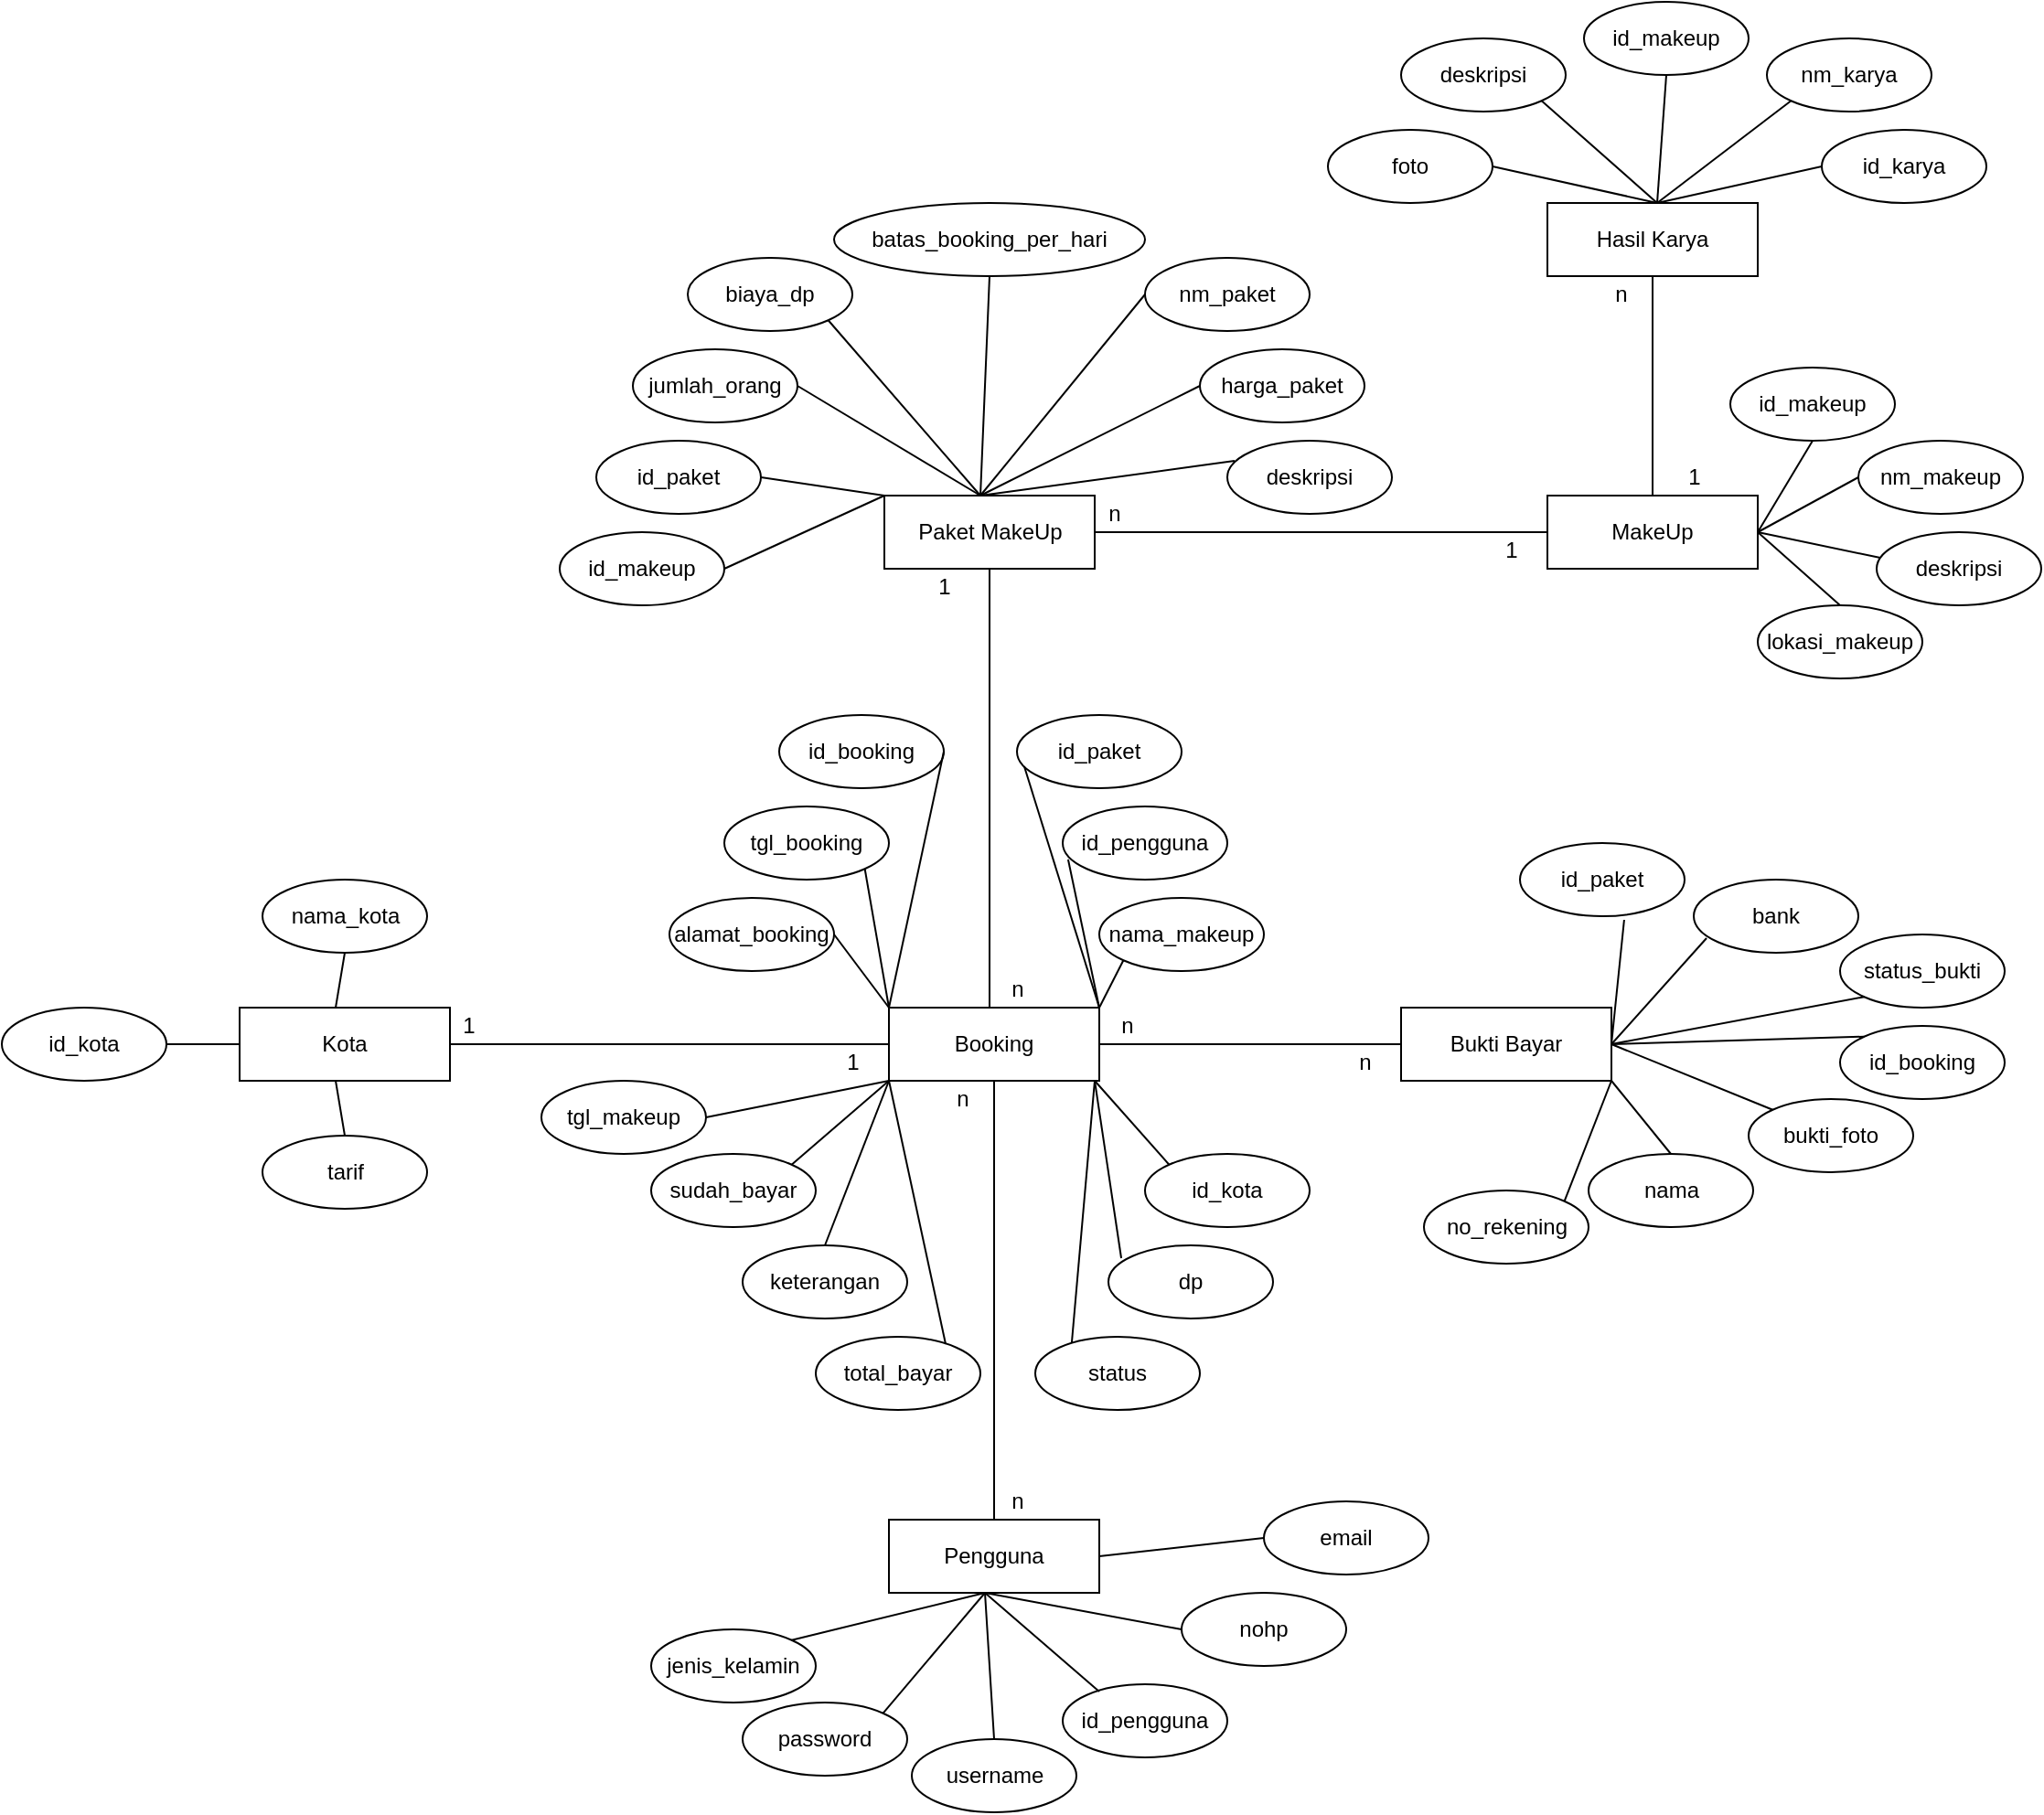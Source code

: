 <mxfile version="13.7.3" type="device"><diagram id="VYPRoS8NJ1x7LOCcrPBp" name="Page-1"><mxGraphModel dx="2523" dy="2076" grid="1" gridSize="10" guides="1" tooltips="1" connect="1" arrows="1" fold="1" page="1" pageScale="1" pageWidth="850" pageHeight="1100" math="0" shadow="0"><root><mxCell id="0"/><mxCell id="1" parent="0"/><mxCell id="ormYUMQunf3b5eI5ujfn-1" value="Pengguna" style="whiteSpace=wrap;html=1;" parent="1" vertex="1"><mxGeometry x="240" y="440" width="115" height="40" as="geometry"/></mxCell><mxCell id="ormYUMQunf3b5eI5ujfn-2" value="Booking" style="whiteSpace=wrap;html=1;" parent="1" vertex="1"><mxGeometry x="240" y="160" width="115" height="40" as="geometry"/></mxCell><mxCell id="ormYUMQunf3b5eI5ujfn-4" value="Paket MakeUp" style="whiteSpace=wrap;html=1;" parent="1" vertex="1"><mxGeometry x="237.5" y="-120" width="115" height="40" as="geometry"/></mxCell><mxCell id="ormYUMQunf3b5eI5ujfn-5" value="MakeUp" style="whiteSpace=wrap;html=1;" parent="1" vertex="1"><mxGeometry x="600" y="-120" width="115" height="40" as="geometry"/></mxCell><mxCell id="ormYUMQunf3b5eI5ujfn-7" value="Bukti Bayar" style="whiteSpace=wrap;html=1;" parent="1" vertex="1"><mxGeometry x="520" y="160" width="115" height="40" as="geometry"/></mxCell><mxCell id="ormYUMQunf3b5eI5ujfn-8" value="Hasil Karya" style="whiteSpace=wrap;html=1;" parent="1" vertex="1"><mxGeometry x="600" y="-280" width="115" height="40" as="geometry"/></mxCell><mxCell id="ormYUMQunf3b5eI5ujfn-9" value="Kota" style="whiteSpace=wrap;html=1;" parent="1" vertex="1"><mxGeometry x="-115" y="160" width="115" height="40" as="geometry"/></mxCell><mxCell id="ormYUMQunf3b5eI5ujfn-10" value="id_kota" style="ellipse;whiteSpace=wrap;html=1;" parent="1" vertex="1"><mxGeometry x="-245" y="160" width="90" height="40" as="geometry"/></mxCell><mxCell id="ormYUMQunf3b5eI5ujfn-11" value="nama_kota" style="ellipse;whiteSpace=wrap;html=1;" parent="1" vertex="1"><mxGeometry x="-102.5" y="90" width="90" height="40" as="geometry"/></mxCell><mxCell id="ormYUMQunf3b5eI5ujfn-12" value="tarif" style="ellipse;whiteSpace=wrap;html=1;" parent="1" vertex="1"><mxGeometry x="-102.5" y="230" width="90" height="40" as="geometry"/></mxCell><mxCell id="ormYUMQunf3b5eI5ujfn-13" value="id_booking" style="ellipse;whiteSpace=wrap;html=1;" parent="1" vertex="1"><mxGeometry x="180" width="90" height="40" as="geometry"/></mxCell><mxCell id="ormYUMQunf3b5eI5ujfn-14" value="id_pengguna" style="ellipse;whiteSpace=wrap;html=1;" parent="1" vertex="1"><mxGeometry x="335" y="50" width="90" height="40" as="geometry"/></mxCell><mxCell id="ormYUMQunf3b5eI5ujfn-15" value="id_paket" style="ellipse;whiteSpace=wrap;html=1;" parent="1" vertex="1"><mxGeometry x="310" width="90" height="40" as="geometry"/></mxCell><mxCell id="ormYUMQunf3b5eI5ujfn-16" value="tgl_booking" style="ellipse;whiteSpace=wrap;html=1;" parent="1" vertex="1"><mxGeometry x="150" y="50" width="90" height="40" as="geometry"/></mxCell><mxCell id="ormYUMQunf3b5eI5ujfn-17" value="tgl_makeup" style="ellipse;whiteSpace=wrap;html=1;" parent="1" vertex="1"><mxGeometry x="50" y="200" width="90" height="40" as="geometry"/></mxCell><mxCell id="ormYUMQunf3b5eI5ujfn-18" value="nama_makeup" style="ellipse;whiteSpace=wrap;html=1;" parent="1" vertex="1"><mxGeometry x="355" y="100" width="90" height="40" as="geometry"/></mxCell><mxCell id="ormYUMQunf3b5eI5ujfn-19" value="alamat_booking" style="ellipse;whiteSpace=wrap;html=1;" parent="1" vertex="1"><mxGeometry x="120" y="100" width="90" height="40" as="geometry"/></mxCell><mxCell id="ormYUMQunf3b5eI5ujfn-20" value="id_kota" style="ellipse;whiteSpace=wrap;html=1;" parent="1" vertex="1"><mxGeometry x="380" y="240" width="90" height="40" as="geometry"/></mxCell><mxCell id="ormYUMQunf3b5eI5ujfn-21" value="status" style="ellipse;whiteSpace=wrap;html=1;" parent="1" vertex="1"><mxGeometry x="320" y="340" width="90" height="40" as="geometry"/></mxCell><mxCell id="ormYUMQunf3b5eI5ujfn-24" value="keterangan" style="ellipse;whiteSpace=wrap;html=1;" parent="1" vertex="1"><mxGeometry x="160" y="290" width="90" height="40" as="geometry"/></mxCell><mxCell id="ormYUMQunf3b5eI5ujfn-25" value="total_bayar" style="ellipse;whiteSpace=wrap;html=1;" parent="1" vertex="1"><mxGeometry x="200" y="340" width="90" height="40" as="geometry"/></mxCell><mxCell id="ormYUMQunf3b5eI5ujfn-26" value="dp" style="ellipse;whiteSpace=wrap;html=1;" parent="1" vertex="1"><mxGeometry x="360" y="290" width="90" height="40" as="geometry"/></mxCell><mxCell id="ormYUMQunf3b5eI5ujfn-31" value="sudah_bayar" style="ellipse;whiteSpace=wrap;html=1;" parent="1" vertex="1"><mxGeometry x="110" y="240" width="90" height="40" as="geometry"/></mxCell><mxCell id="ormYUMQunf3b5eI5ujfn-32" value="id_paket" style="ellipse;whiteSpace=wrap;html=1;" parent="1" vertex="1"><mxGeometry x="585" y="70" width="90" height="40" as="geometry"/></mxCell><mxCell id="ormYUMQunf3b5eI5ujfn-33" value="id_booking" style="ellipse;whiteSpace=wrap;html=1;" parent="1" vertex="1"><mxGeometry x="760" y="170" width="90" height="40" as="geometry"/></mxCell><mxCell id="ormYUMQunf3b5eI5ujfn-34" value="nama" style="ellipse;whiteSpace=wrap;html=1;" parent="1" vertex="1"><mxGeometry x="622.5" y="240" width="90" height="40" as="geometry"/></mxCell><mxCell id="ormYUMQunf3b5eI5ujfn-35" value="no_rekening" style="ellipse;whiteSpace=wrap;html=1;" parent="1" vertex="1"><mxGeometry x="532.5" y="260" width="90" height="40" as="geometry"/></mxCell><mxCell id="ormYUMQunf3b5eI5ujfn-36" value="bank" style="ellipse;whiteSpace=wrap;html=1;" parent="1" vertex="1"><mxGeometry x="680" y="90" width="90" height="40" as="geometry"/></mxCell><mxCell id="ormYUMQunf3b5eI5ujfn-37" value="status_bukti" style="ellipse;whiteSpace=wrap;html=1;" parent="1" vertex="1"><mxGeometry x="760" y="120" width="90" height="40" as="geometry"/></mxCell><mxCell id="ormYUMQunf3b5eI5ujfn-38" value="bukti_foto" style="ellipse;whiteSpace=wrap;html=1;" parent="1" vertex="1"><mxGeometry x="710" y="210" width="90" height="40" as="geometry"/></mxCell><mxCell id="ormYUMQunf3b5eI5ujfn-39" value="id_karya" style="ellipse;whiteSpace=wrap;html=1;" parent="1" vertex="1"><mxGeometry x="750" y="-320" width="90" height="40" as="geometry"/></mxCell><mxCell id="ormYUMQunf3b5eI5ujfn-40" value="nm_karya" style="ellipse;whiteSpace=wrap;html=1;" parent="1" vertex="1"><mxGeometry x="720" y="-370" width="90" height="40" as="geometry"/></mxCell><mxCell id="ormYUMQunf3b5eI5ujfn-41" value="deskripsi" style="ellipse;whiteSpace=wrap;html=1;" parent="1" vertex="1"><mxGeometry x="520" y="-370" width="90" height="40" as="geometry"/></mxCell><mxCell id="ormYUMQunf3b5eI5ujfn-42" value="foto" style="ellipse;whiteSpace=wrap;html=1;" parent="1" vertex="1"><mxGeometry x="480" y="-320" width="90" height="40" as="geometry"/></mxCell><mxCell id="ormYUMQunf3b5eI5ujfn-43" value="id_makeup" style="ellipse;whiteSpace=wrap;html=1;" parent="1" vertex="1"><mxGeometry x="620" y="-390" width="90" height="40" as="geometry"/></mxCell><mxCell id="ormYUMQunf3b5eI5ujfn-47" value="id_makeup" style="ellipse;whiteSpace=wrap;html=1;" parent="1" vertex="1"><mxGeometry x="700" y="-190" width="90" height="40" as="geometry"/></mxCell><mxCell id="ormYUMQunf3b5eI5ujfn-48" value="nm_makeup" style="ellipse;whiteSpace=wrap;html=1;" parent="1" vertex="1"><mxGeometry x="770" y="-150" width="90" height="40" as="geometry"/></mxCell><mxCell id="ormYUMQunf3b5eI5ujfn-49" value="deskripsi" style="ellipse;whiteSpace=wrap;html=1;" parent="1" vertex="1"><mxGeometry x="780" y="-100" width="90" height="40" as="geometry"/></mxCell><mxCell id="ormYUMQunf3b5eI5ujfn-50" value="lokasi_makeup" style="ellipse;whiteSpace=wrap;html=1;" parent="1" vertex="1"><mxGeometry x="715" y="-60" width="90" height="40" as="geometry"/></mxCell><mxCell id="ormYUMQunf3b5eI5ujfn-51" value="id_makeup" style="ellipse;whiteSpace=wrap;html=1;" parent="1" vertex="1"><mxGeometry x="60" y="-100" width="90" height="40" as="geometry"/></mxCell><mxCell id="ormYUMQunf3b5eI5ujfn-52" value="id_paket" style="ellipse;whiteSpace=wrap;html=1;" parent="1" vertex="1"><mxGeometry x="80" y="-150" width="90" height="40" as="geometry"/></mxCell><mxCell id="ormYUMQunf3b5eI5ujfn-53" value="nm_paket" style="ellipse;whiteSpace=wrap;html=1;" parent="1" vertex="1"><mxGeometry x="380" y="-250" width="90" height="40" as="geometry"/></mxCell><mxCell id="ormYUMQunf3b5eI5ujfn-54" value="harga_paket" style="ellipse;whiteSpace=wrap;html=1;" parent="1" vertex="1"><mxGeometry x="410" y="-200" width="90" height="40" as="geometry"/></mxCell><mxCell id="ormYUMQunf3b5eI5ujfn-55" value="deskripsi" style="ellipse;whiteSpace=wrap;html=1;" parent="1" vertex="1"><mxGeometry x="425" y="-150" width="90" height="40" as="geometry"/></mxCell><mxCell id="ormYUMQunf3b5eI5ujfn-56" value="batas_booking_per_hari" style="ellipse;whiteSpace=wrap;html=1;" parent="1" vertex="1"><mxGeometry x="210" y="-280" width="170" height="40" as="geometry"/></mxCell><mxCell id="ormYUMQunf3b5eI5ujfn-57" value="biaya_dp" style="ellipse;whiteSpace=wrap;html=1;" parent="1" vertex="1"><mxGeometry x="130" y="-250" width="90" height="40" as="geometry"/></mxCell><mxCell id="ormYUMQunf3b5eI5ujfn-59" value="jumlah_orang" style="ellipse;whiteSpace=wrap;html=1;" parent="1" vertex="1"><mxGeometry x="100" y="-200" width="90" height="40" as="geometry"/></mxCell><mxCell id="ormYUMQunf3b5eI5ujfn-60" value="id_pengguna" style="ellipse;whiteSpace=wrap;html=1;" parent="1" vertex="1"><mxGeometry x="335" y="530" width="90" height="40" as="geometry"/></mxCell><mxCell id="ormYUMQunf3b5eI5ujfn-61" value="username" style="ellipse;whiteSpace=wrap;html=1;" parent="1" vertex="1"><mxGeometry x="252.5" y="560" width="90" height="40" as="geometry"/></mxCell><mxCell id="ormYUMQunf3b5eI5ujfn-63" value="password" style="ellipse;whiteSpace=wrap;html=1;" parent="1" vertex="1"><mxGeometry x="160" y="540" width="90" height="40" as="geometry"/></mxCell><mxCell id="ormYUMQunf3b5eI5ujfn-64" value="jenis_kelamin" style="ellipse;whiteSpace=wrap;html=1;" parent="1" vertex="1"><mxGeometry x="110" y="500" width="90" height="40" as="geometry"/></mxCell><mxCell id="ormYUMQunf3b5eI5ujfn-65" value="email" style="ellipse;whiteSpace=wrap;html=1;" parent="1" vertex="1"><mxGeometry x="445" y="430" width="90" height="40" as="geometry"/></mxCell><mxCell id="ormYUMQunf3b5eI5ujfn-66" value="nohp" style="ellipse;whiteSpace=wrap;html=1;" parent="1" vertex="1"><mxGeometry x="400" y="480" width="90" height="40" as="geometry"/></mxCell><mxCell id="je4OdULmY3UV7UyE161Y-1" value="" style="endArrow=none;html=1;entryX=0;entryY=0.5;entryDx=0;entryDy=0;exitX=1;exitY=0.5;exitDx=0;exitDy=0;" edge="1" parent="1" source="ormYUMQunf3b5eI5ujfn-9" target="ormYUMQunf3b5eI5ujfn-2"><mxGeometry width="50" height="50" relative="1" as="geometry"><mxPoint x="140" y="200" as="sourcePoint"/><mxPoint x="190" y="150" as="targetPoint"/></mxGeometry></mxCell><mxCell id="je4OdULmY3UV7UyE161Y-3" value="" style="endArrow=none;html=1;entryX=0.5;entryY=1;entryDx=0;entryDy=0;" edge="1" parent="1" target="ormYUMQunf3b5eI5ujfn-4"><mxGeometry width="50" height="50" relative="1" as="geometry"><mxPoint x="295" y="160" as="sourcePoint"/><mxPoint x="340" y="110" as="targetPoint"/></mxGeometry></mxCell><mxCell id="je4OdULmY3UV7UyE161Y-4" value="" style="endArrow=none;html=1;entryX=0;entryY=0.5;entryDx=0;entryDy=0;exitX=1;exitY=0.5;exitDx=0;exitDy=0;" edge="1" parent="1" source="ormYUMQunf3b5eI5ujfn-2" target="ormYUMQunf3b5eI5ujfn-7"><mxGeometry width="50" height="50" relative="1" as="geometry"><mxPoint x="355" y="190" as="sourcePoint"/><mxPoint x="405" y="140" as="targetPoint"/></mxGeometry></mxCell><mxCell id="je4OdULmY3UV7UyE161Y-5" value="" style="endArrow=none;html=1;entryX=0;entryY=0.5;entryDx=0;entryDy=0;" edge="1" parent="1" target="ormYUMQunf3b5eI5ujfn-5"><mxGeometry width="50" height="50" relative="1" as="geometry"><mxPoint x="352.5" y="-100" as="sourcePoint"/><mxPoint x="402.5" y="-150" as="targetPoint"/></mxGeometry></mxCell><mxCell id="je4OdULmY3UV7UyE161Y-6" value="" style="endArrow=none;html=1;entryX=0.5;entryY=1;entryDx=0;entryDy=0;exitX=0.5;exitY=0;exitDx=0;exitDy=0;" edge="1" parent="1" source="ormYUMQunf3b5eI5ujfn-1" target="ormYUMQunf3b5eI5ujfn-2"><mxGeometry width="50" height="50" relative="1" as="geometry"><mxPoint x="292.5" y="480" as="sourcePoint"/><mxPoint x="342.5" y="430" as="targetPoint"/></mxGeometry></mxCell><mxCell id="je4OdULmY3UV7UyE161Y-7" value="" style="endArrow=none;html=1;entryX=0.5;entryY=1;entryDx=0;entryDy=0;exitX=0.5;exitY=0;exitDx=0;exitDy=0;" edge="1" parent="1" source="ormYUMQunf3b5eI5ujfn-5" target="ormYUMQunf3b5eI5ujfn-8"><mxGeometry width="50" height="50" relative="1" as="geometry"><mxPoint x="662.5" y="-120" as="sourcePoint"/><mxPoint x="712.5" y="-170" as="targetPoint"/></mxGeometry></mxCell><mxCell id="je4OdULmY3UV7UyE161Y-8" value="" style="endArrow=none;html=1;entryX=0.5;entryY=1;entryDx=0;entryDy=0;" edge="1" parent="1" target="ormYUMQunf3b5eI5ujfn-11"><mxGeometry width="50" height="50" relative="1" as="geometry"><mxPoint x="-62.5" y="160" as="sourcePoint"/><mxPoint x="-12.5" y="110" as="targetPoint"/></mxGeometry></mxCell><mxCell id="je4OdULmY3UV7UyE161Y-9" value="" style="endArrow=none;html=1;entryX=1;entryY=0.5;entryDx=0;entryDy=0;" edge="1" parent="1" target="ormYUMQunf3b5eI5ujfn-10"><mxGeometry width="50" height="50" relative="1" as="geometry"><mxPoint x="-115" y="180" as="sourcePoint"/><mxPoint x="-65" y="130" as="targetPoint"/></mxGeometry></mxCell><mxCell id="je4OdULmY3UV7UyE161Y-10" value="" style="endArrow=none;html=1;entryX=0.5;entryY=0;entryDx=0;entryDy=0;" edge="1" parent="1" target="ormYUMQunf3b5eI5ujfn-12"><mxGeometry width="50" height="50" relative="1" as="geometry"><mxPoint x="-62.5" y="200" as="sourcePoint"/><mxPoint x="-65" y="220" as="targetPoint"/></mxGeometry></mxCell><mxCell id="je4OdULmY3UV7UyE161Y-11" value="" style="endArrow=none;html=1;entryX=1;entryY=0.5;entryDx=0;entryDy=0;" edge="1" parent="1" target="ormYUMQunf3b5eI5ujfn-19"><mxGeometry width="50" height="50" relative="1" as="geometry"><mxPoint x="240" y="160" as="sourcePoint"/><mxPoint x="290" y="110" as="targetPoint"/></mxGeometry></mxCell><mxCell id="je4OdULmY3UV7UyE161Y-12" value="" style="endArrow=none;html=1;entryX=1;entryY=1;entryDx=0;entryDy=0;" edge="1" parent="1" target="ormYUMQunf3b5eI5ujfn-16"><mxGeometry width="50" height="50" relative="1" as="geometry"><mxPoint x="240" y="160" as="sourcePoint"/><mxPoint x="210" y="120" as="targetPoint"/></mxGeometry></mxCell><mxCell id="je4OdULmY3UV7UyE161Y-13" value="" style="endArrow=none;html=1;entryX=1;entryY=0.5;entryDx=0;entryDy=0;" edge="1" parent="1" target="ormYUMQunf3b5eI5ujfn-13"><mxGeometry width="50" height="50" relative="1" as="geometry"><mxPoint x="240" y="160" as="sourcePoint"/><mxPoint x="226.82" y="84.142" as="targetPoint"/></mxGeometry></mxCell><mxCell id="je4OdULmY3UV7UyE161Y-14" value="" style="endArrow=none;html=1;entryX=0;entryY=1;entryDx=0;entryDy=0;" edge="1" parent="1" target="ormYUMQunf3b5eI5ujfn-18"><mxGeometry width="50" height="50" relative="1" as="geometry"><mxPoint x="355" y="160" as="sourcePoint"/><mxPoint x="405" y="110" as="targetPoint"/></mxGeometry></mxCell><mxCell id="je4OdULmY3UV7UyE161Y-15" value="" style="endArrow=none;html=1;entryX=0.033;entryY=0.725;entryDx=0;entryDy=0;entryPerimeter=0;" edge="1" parent="1" target="ormYUMQunf3b5eI5ujfn-14"><mxGeometry width="50" height="50" relative="1" as="geometry"><mxPoint x="355" y="160" as="sourcePoint"/><mxPoint x="368.18" y="134.142" as="targetPoint"/></mxGeometry></mxCell><mxCell id="je4OdULmY3UV7UyE161Y-16" value="" style="endArrow=none;html=1;entryX=0.044;entryY=0.7;entryDx=0;entryDy=0;entryPerimeter=0;" edge="1" parent="1" target="ormYUMQunf3b5eI5ujfn-15"><mxGeometry width="50" height="50" relative="1" as="geometry"><mxPoint x="355" y="160" as="sourcePoint"/><mxPoint x="337.97" y="79" as="targetPoint"/></mxGeometry></mxCell><mxCell id="je4OdULmY3UV7UyE161Y-17" value="" style="endArrow=none;html=1;entryX=1;entryY=0.5;entryDx=0;entryDy=0;" edge="1" parent="1" target="ormYUMQunf3b5eI5ujfn-17"><mxGeometry width="50" height="50" relative="1" as="geometry"><mxPoint x="240" y="200" as="sourcePoint"/><mxPoint x="290" y="150" as="targetPoint"/></mxGeometry></mxCell><mxCell id="je4OdULmY3UV7UyE161Y-18" value="" style="endArrow=none;html=1;entryX=1;entryY=0;entryDx=0;entryDy=0;" edge="1" parent="1" target="ormYUMQunf3b5eI5ujfn-31"><mxGeometry width="50" height="50" relative="1" as="geometry"><mxPoint x="240" y="200" as="sourcePoint"/><mxPoint x="140" y="220" as="targetPoint"/></mxGeometry></mxCell><mxCell id="je4OdULmY3UV7UyE161Y-19" value="" style="endArrow=none;html=1;entryX=0.5;entryY=0;entryDx=0;entryDy=0;" edge="1" parent="1" target="ormYUMQunf3b5eI5ujfn-24"><mxGeometry width="50" height="50" relative="1" as="geometry"><mxPoint x="240" y="200" as="sourcePoint"/><mxPoint x="186.82" y="245.858" as="targetPoint"/></mxGeometry></mxCell><mxCell id="je4OdULmY3UV7UyE161Y-20" value="" style="endArrow=none;html=1;entryX=0.789;entryY=0.1;entryDx=0;entryDy=0;entryPerimeter=0;" edge="1" parent="1" target="ormYUMQunf3b5eI5ujfn-25"><mxGeometry width="50" height="50" relative="1" as="geometry"><mxPoint x="240" y="200" as="sourcePoint"/><mxPoint x="205" y="290" as="targetPoint"/></mxGeometry></mxCell><mxCell id="je4OdULmY3UV7UyE161Y-21" value="" style="endArrow=none;html=1;entryX=0;entryY=0;entryDx=0;entryDy=0;" edge="1" parent="1" target="ormYUMQunf3b5eI5ujfn-20"><mxGeometry width="50" height="50" relative="1" as="geometry"><mxPoint x="352.5" y="200" as="sourcePoint"/><mxPoint x="402.5" y="150" as="targetPoint"/></mxGeometry></mxCell><mxCell id="je4OdULmY3UV7UyE161Y-22" value="" style="endArrow=none;html=1;entryX=0.078;entryY=0.175;entryDx=0;entryDy=0;entryPerimeter=0;" edge="1" parent="1" target="ormYUMQunf3b5eI5ujfn-26"><mxGeometry width="50" height="50" relative="1" as="geometry"><mxPoint x="352.5" y="200" as="sourcePoint"/><mxPoint x="393.18" y="245.858" as="targetPoint"/></mxGeometry></mxCell><mxCell id="je4OdULmY3UV7UyE161Y-23" value="" style="endArrow=none;html=1;entryX=0.222;entryY=0.075;entryDx=0;entryDy=0;entryPerimeter=0;" edge="1" parent="1" target="ormYUMQunf3b5eI5ujfn-21"><mxGeometry width="50" height="50" relative="1" as="geometry"><mxPoint x="352.5" y="200" as="sourcePoint"/><mxPoint x="367.02" y="297" as="targetPoint"/></mxGeometry></mxCell><mxCell id="je4OdULmY3UV7UyE161Y-24" value="" style="endArrow=none;html=1;entryX=1;entryY=0;entryDx=0;entryDy=0;" edge="1" parent="1" target="ormYUMQunf3b5eI5ujfn-64"><mxGeometry width="50" height="50" relative="1" as="geometry"><mxPoint x="292.5" y="480" as="sourcePoint"/><mxPoint x="342.5" y="430" as="targetPoint"/></mxGeometry></mxCell><mxCell id="je4OdULmY3UV7UyE161Y-25" value="" style="endArrow=none;html=1;entryX=1;entryY=0;entryDx=0;entryDy=0;" edge="1" parent="1" target="ormYUMQunf3b5eI5ujfn-63"><mxGeometry width="50" height="50" relative="1" as="geometry"><mxPoint x="292.5" y="480" as="sourcePoint"/><mxPoint x="202.97" y="513" as="targetPoint"/></mxGeometry></mxCell><mxCell id="je4OdULmY3UV7UyE161Y-26" value="" style="endArrow=none;html=1;entryX=0.5;entryY=0;entryDx=0;entryDy=0;" edge="1" parent="1"><mxGeometry width="50" height="50" relative="1" as="geometry"><mxPoint x="292.5" y="480" as="sourcePoint"/><mxPoint x="297.5" y="560" as="targetPoint"/></mxGeometry></mxCell><mxCell id="je4OdULmY3UV7UyE161Y-27" value="" style="endArrow=none;html=1;entryX=0.222;entryY=0.1;entryDx=0;entryDy=0;entryPerimeter=0;" edge="1" parent="1" target="ormYUMQunf3b5eI5ujfn-60"><mxGeometry width="50" height="50" relative="1" as="geometry"><mxPoint x="292.5" y="480" as="sourcePoint"/><mxPoint x="186.82" y="505.858" as="targetPoint"/></mxGeometry></mxCell><mxCell id="je4OdULmY3UV7UyE161Y-28" value="" style="endArrow=none;html=1;entryX=0;entryY=0.5;entryDx=0;entryDy=0;" edge="1" parent="1" target="ormYUMQunf3b5eI5ujfn-66"><mxGeometry width="50" height="50" relative="1" as="geometry"><mxPoint x="292.5" y="480" as="sourcePoint"/><mxPoint x="354.98" y="534" as="targetPoint"/></mxGeometry></mxCell><mxCell id="je4OdULmY3UV7UyE161Y-29" value="" style="endArrow=none;html=1;entryX=0;entryY=0.5;entryDx=0;entryDy=0;" edge="1" parent="1" target="ormYUMQunf3b5eI5ujfn-65"><mxGeometry width="50" height="50" relative="1" as="geometry"><mxPoint x="355" y="460" as="sourcePoint"/><mxPoint x="405" y="410" as="targetPoint"/></mxGeometry></mxCell><mxCell id="je4OdULmY3UV7UyE161Y-30" value="" style="endArrow=none;html=1;entryX=0.5;entryY=1;entryDx=0;entryDy=0;" edge="1" parent="1" target="ormYUMQunf3b5eI5ujfn-56"><mxGeometry width="50" height="50" relative="1" as="geometry"><mxPoint x="290" y="-120" as="sourcePoint"/><mxPoint x="340" y="-170" as="targetPoint"/></mxGeometry></mxCell><mxCell id="je4OdULmY3UV7UyE161Y-31" value="" style="endArrow=none;html=1;entryX=0;entryY=0.5;entryDx=0;entryDy=0;" edge="1" parent="1" target="ormYUMQunf3b5eI5ujfn-53"><mxGeometry width="50" height="50" relative="1" as="geometry"><mxPoint x="290" y="-120" as="sourcePoint"/><mxPoint x="295" y="-240" as="targetPoint"/></mxGeometry></mxCell><mxCell id="je4OdULmY3UV7UyE161Y-32" value="" style="endArrow=none;html=1;entryX=0;entryY=0.5;entryDx=0;entryDy=0;" edge="1" parent="1" target="ormYUMQunf3b5eI5ujfn-54"><mxGeometry width="50" height="50" relative="1" as="geometry"><mxPoint x="290" y="-120" as="sourcePoint"/><mxPoint x="383.96" y="-218" as="targetPoint"/></mxGeometry></mxCell><mxCell id="je4OdULmY3UV7UyE161Y-33" value="" style="endArrow=none;html=1;entryX=0.044;entryY=0.275;entryDx=0;entryDy=0;entryPerimeter=0;" edge="1" parent="1" target="ormYUMQunf3b5eI5ujfn-55"><mxGeometry width="50" height="50" relative="1" as="geometry"><mxPoint x="290" y="-120" as="sourcePoint"/><mxPoint x="410" y="-180" as="targetPoint"/></mxGeometry></mxCell><mxCell id="je4OdULmY3UV7UyE161Y-34" value="" style="endArrow=none;html=1;entryX=1;entryY=1;entryDx=0;entryDy=0;" edge="1" parent="1" target="ormYUMQunf3b5eI5ujfn-57"><mxGeometry width="50" height="50" relative="1" as="geometry"><mxPoint x="290" y="-120" as="sourcePoint"/><mxPoint x="380" y="-230" as="targetPoint"/></mxGeometry></mxCell><mxCell id="je4OdULmY3UV7UyE161Y-35" value="" style="endArrow=none;html=1;entryX=1;entryY=0.5;entryDx=0;entryDy=0;" edge="1" parent="1" target="ormYUMQunf3b5eI5ujfn-59"><mxGeometry width="50" height="50" relative="1" as="geometry"><mxPoint x="290" y="-120" as="sourcePoint"/><mxPoint x="206.82" y="-215.858" as="targetPoint"/></mxGeometry></mxCell><mxCell id="je4OdULmY3UV7UyE161Y-36" value="" style="endArrow=none;html=1;entryX=1;entryY=0.5;entryDx=0;entryDy=0;exitX=0;exitY=0;exitDx=0;exitDy=0;" edge="1" parent="1" source="ormYUMQunf3b5eI5ujfn-4" target="ormYUMQunf3b5eI5ujfn-52"><mxGeometry width="50" height="50" relative="1" as="geometry"><mxPoint x="290" y="-120" as="sourcePoint"/><mxPoint x="190" y="-180" as="targetPoint"/></mxGeometry></mxCell><mxCell id="je4OdULmY3UV7UyE161Y-37" value="" style="endArrow=none;html=1;exitX=1;exitY=0.5;exitDx=0;exitDy=0;entryX=0;entryY=0;entryDx=0;entryDy=0;" edge="1" parent="1" source="ormYUMQunf3b5eI5ujfn-51" target="ormYUMQunf3b5eI5ujfn-4"><mxGeometry width="50" height="50" relative="1" as="geometry"><mxPoint x="187.5" y="-30" as="sourcePoint"/><mxPoint x="237.5" y="-80" as="targetPoint"/></mxGeometry></mxCell><mxCell id="je4OdULmY3UV7UyE161Y-38" value="" style="endArrow=none;html=1;entryX=0.633;entryY=1.05;entryDx=0;entryDy=0;entryPerimeter=0;" edge="1" parent="1" target="ormYUMQunf3b5eI5ujfn-32"><mxGeometry width="50" height="50" relative="1" as="geometry"><mxPoint x="635" y="180" as="sourcePoint"/><mxPoint x="685" y="130" as="targetPoint"/></mxGeometry></mxCell><mxCell id="je4OdULmY3UV7UyE161Y-39" value="" style="endArrow=none;html=1;entryX=0.078;entryY=0.8;entryDx=0;entryDy=0;entryPerimeter=0;" edge="1" parent="1" target="ormYUMQunf3b5eI5ujfn-36"><mxGeometry width="50" height="50" relative="1" as="geometry"><mxPoint x="635" y="180" as="sourcePoint"/><mxPoint x="641.97" y="112" as="targetPoint"/></mxGeometry></mxCell><mxCell id="je4OdULmY3UV7UyE161Y-40" value="" style="endArrow=none;html=1;entryX=0;entryY=1;entryDx=0;entryDy=0;" edge="1" parent="1" target="ormYUMQunf3b5eI5ujfn-37"><mxGeometry width="50" height="50" relative="1" as="geometry"><mxPoint x="635" y="180" as="sourcePoint"/><mxPoint x="687.02" y="122" as="targetPoint"/></mxGeometry></mxCell><mxCell id="je4OdULmY3UV7UyE161Y-41" value="" style="endArrow=none;html=1;entryX=0;entryY=0;entryDx=0;entryDy=0;" edge="1" parent="1" target="ormYUMQunf3b5eI5ujfn-33"><mxGeometry width="50" height="50" relative="1" as="geometry"><mxPoint x="635" y="180" as="sourcePoint"/><mxPoint x="773.18" y="154.142" as="targetPoint"/></mxGeometry></mxCell><mxCell id="je4OdULmY3UV7UyE161Y-42" value="" style="endArrow=none;html=1;entryX=0;entryY=0;entryDx=0;entryDy=0;" edge="1" parent="1" target="ormYUMQunf3b5eI5ujfn-38"><mxGeometry width="50" height="50" relative="1" as="geometry"><mxPoint x="635" y="180" as="sourcePoint"/><mxPoint x="773.18" y="175.858" as="targetPoint"/></mxGeometry></mxCell><mxCell id="je4OdULmY3UV7UyE161Y-43" value="" style="endArrow=none;html=1;entryX=0.5;entryY=0;entryDx=0;entryDy=0;exitX=1;exitY=1;exitDx=0;exitDy=0;" edge="1" parent="1" source="ormYUMQunf3b5eI5ujfn-7" target="ormYUMQunf3b5eI5ujfn-34"><mxGeometry width="50" height="50" relative="1" as="geometry"><mxPoint x="635" y="180" as="sourcePoint"/><mxPoint x="729.98" y="210" as="targetPoint"/></mxGeometry></mxCell><mxCell id="je4OdULmY3UV7UyE161Y-44" value="" style="endArrow=none;html=1;entryX=1;entryY=0;entryDx=0;entryDy=0;exitX=1;exitY=1;exitDx=0;exitDy=0;" edge="1" parent="1" source="ormYUMQunf3b5eI5ujfn-7" target="ormYUMQunf3b5eI5ujfn-35"><mxGeometry width="50" height="50" relative="1" as="geometry"><mxPoint x="635" y="180" as="sourcePoint"/><mxPoint x="681.99" y="238" as="targetPoint"/></mxGeometry></mxCell><mxCell id="je4OdULmY3UV7UyE161Y-45" value="" style="endArrow=none;html=1;entryX=0.5;entryY=1;entryDx=0;entryDy=0;" edge="1" parent="1" target="ormYUMQunf3b5eI5ujfn-47"><mxGeometry width="50" height="50" relative="1" as="geometry"><mxPoint x="715" y="-100" as="sourcePoint"/><mxPoint x="765" y="-150" as="targetPoint"/></mxGeometry></mxCell><mxCell id="je4OdULmY3UV7UyE161Y-46" value="" style="endArrow=none;html=1;entryX=0;entryY=0.5;entryDx=0;entryDy=0;" edge="1" parent="1" target="ormYUMQunf3b5eI5ujfn-48"><mxGeometry width="50" height="50" relative="1" as="geometry"><mxPoint x="715" y="-100" as="sourcePoint"/><mxPoint x="745" y="-150" as="targetPoint"/></mxGeometry></mxCell><mxCell id="je4OdULmY3UV7UyE161Y-47" value="" style="endArrow=none;html=1;entryX=0.022;entryY=0.35;entryDx=0;entryDy=0;entryPerimeter=0;" edge="1" parent="1" target="ormYUMQunf3b5eI5ujfn-49"><mxGeometry width="50" height="50" relative="1" as="geometry"><mxPoint x="715" y="-100" as="sourcePoint"/><mxPoint x="770" y="-130" as="targetPoint"/></mxGeometry></mxCell><mxCell id="je4OdULmY3UV7UyE161Y-48" value="" style="endArrow=none;html=1;entryX=0.5;entryY=0;entryDx=0;entryDy=0;" edge="1" parent="1" target="ormYUMQunf3b5eI5ujfn-50"><mxGeometry width="50" height="50" relative="1" as="geometry"><mxPoint x="715" y="-100" as="sourcePoint"/><mxPoint x="781.98" y="-86" as="targetPoint"/></mxGeometry></mxCell><mxCell id="je4OdULmY3UV7UyE161Y-49" value="" style="endArrow=none;html=1;entryX=0.5;entryY=1;entryDx=0;entryDy=0;" edge="1" parent="1" target="ormYUMQunf3b5eI5ujfn-43"><mxGeometry width="50" height="50" relative="1" as="geometry"><mxPoint x="660" y="-280" as="sourcePoint"/><mxPoint x="710" y="-330" as="targetPoint"/></mxGeometry></mxCell><mxCell id="je4OdULmY3UV7UyE161Y-50" value="" style="endArrow=none;html=1;entryX=1;entryY=0.5;entryDx=0;entryDy=0;" edge="1" parent="1" target="ormYUMQunf3b5eI5ujfn-42"><mxGeometry width="50" height="50" relative="1" as="geometry"><mxPoint x="660" y="-280" as="sourcePoint"/><mxPoint x="665" y="-350" as="targetPoint"/></mxGeometry></mxCell><mxCell id="je4OdULmY3UV7UyE161Y-51" value="" style="endArrow=none;html=1;entryX=1;entryY=1;entryDx=0;entryDy=0;" edge="1" parent="1" target="ormYUMQunf3b5eI5ujfn-41"><mxGeometry width="50" height="50" relative="1" as="geometry"><mxPoint x="660" y="-280" as="sourcePoint"/><mxPoint x="570" y="-300" as="targetPoint"/></mxGeometry></mxCell><mxCell id="je4OdULmY3UV7UyE161Y-52" value="" style="endArrow=none;html=1;entryX=0;entryY=1;entryDx=0;entryDy=0;" edge="1" parent="1" target="ormYUMQunf3b5eI5ujfn-40"><mxGeometry width="50" height="50" relative="1" as="geometry"><mxPoint x="660" y="-280" as="sourcePoint"/><mxPoint x="596.82" y="-335.858" as="targetPoint"/></mxGeometry></mxCell><mxCell id="je4OdULmY3UV7UyE161Y-53" value="" style="endArrow=none;html=1;entryX=0;entryY=0.5;entryDx=0;entryDy=0;" edge="1" parent="1" target="ormYUMQunf3b5eI5ujfn-39"><mxGeometry width="50" height="50" relative="1" as="geometry"><mxPoint x="660" y="-280" as="sourcePoint"/><mxPoint x="733.18" y="-335.858" as="targetPoint"/></mxGeometry></mxCell><mxCell id="je4OdULmY3UV7UyE161Y-54" value="1" style="text;html=1;align=center;verticalAlign=middle;resizable=0;points=[];autosize=1;" vertex="1" parent="1"><mxGeometry x="260" y="-80" width="20" height="20" as="geometry"/></mxCell><mxCell id="je4OdULmY3UV7UyE161Y-55" value="n" style="text;html=1;align=center;verticalAlign=middle;resizable=0;points=[];autosize=1;" vertex="1" parent="1"><mxGeometry x="300" y="140" width="20" height="20" as="geometry"/></mxCell><mxCell id="je4OdULmY3UV7UyE161Y-56" value="1" style="text;html=1;align=center;verticalAlign=middle;resizable=0;points=[];autosize=1;" vertex="1" parent="1"><mxGeometry y="160" width="20" height="20" as="geometry"/></mxCell><mxCell id="je4OdULmY3UV7UyE161Y-57" value="1" style="text;html=1;align=center;verticalAlign=middle;resizable=0;points=[];autosize=1;" vertex="1" parent="1"><mxGeometry x="210" y="180" width="20" height="20" as="geometry"/></mxCell><mxCell id="je4OdULmY3UV7UyE161Y-58" value="n" style="text;html=1;align=center;verticalAlign=middle;resizable=0;points=[];autosize=1;" vertex="1" parent="1"><mxGeometry x="360" y="160" width="20" height="20" as="geometry"/></mxCell><mxCell id="je4OdULmY3UV7UyE161Y-59" value="n" style="text;html=1;align=center;verticalAlign=middle;resizable=0;points=[];autosize=1;" vertex="1" parent="1"><mxGeometry x="490" y="180" width="20" height="20" as="geometry"/></mxCell><mxCell id="je4OdULmY3UV7UyE161Y-60" value="1" style="text;html=1;align=center;verticalAlign=middle;resizable=0;points=[];autosize=1;" vertex="1" parent="1"><mxGeometry x="570" y="-100" width="20" height="20" as="geometry"/></mxCell><mxCell id="je4OdULmY3UV7UyE161Y-61" value="n" style="text;html=1;align=center;verticalAlign=middle;resizable=0;points=[];autosize=1;" vertex="1" parent="1"><mxGeometry x="352.5" y="-120" width="20" height="20" as="geometry"/></mxCell><mxCell id="je4OdULmY3UV7UyE161Y-62" value="n" style="text;html=1;align=center;verticalAlign=middle;resizable=0;points=[];autosize=1;" vertex="1" parent="1"><mxGeometry x="630" y="-240" width="20" height="20" as="geometry"/></mxCell><mxCell id="je4OdULmY3UV7UyE161Y-63" value="1" style="text;html=1;align=center;verticalAlign=middle;resizable=0;points=[];autosize=1;" vertex="1" parent="1"><mxGeometry x="670" y="-140" width="20" height="20" as="geometry"/></mxCell><mxCell id="je4OdULmY3UV7UyE161Y-64" value="n" style="text;html=1;align=center;verticalAlign=middle;resizable=0;points=[];autosize=1;" vertex="1" parent="1"><mxGeometry x="270" y="200" width="20" height="20" as="geometry"/></mxCell><mxCell id="je4OdULmY3UV7UyE161Y-65" value="n" style="text;html=1;align=center;verticalAlign=middle;resizable=0;points=[];autosize=1;" vertex="1" parent="1"><mxGeometry x="300" y="420" width="20" height="20" as="geometry"/></mxCell></root></mxGraphModel></diagram></mxfile>